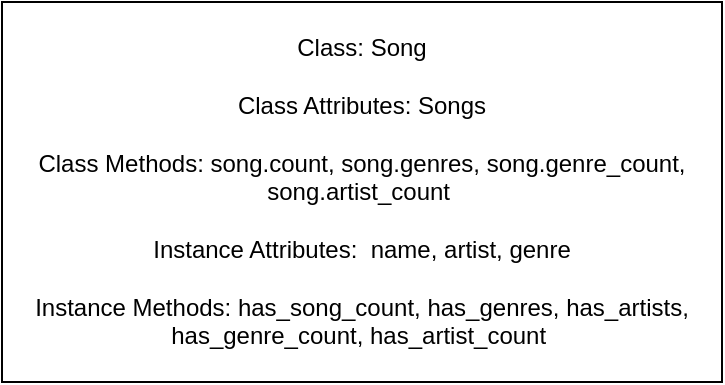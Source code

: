 <mxfile>
    <diagram id="VY4UFkYOV32-MJ5bh-Qb" name="Page-1">
        <mxGraphModel dx="569" dy="834" grid="1" gridSize="10" guides="1" tooltips="1" connect="1" arrows="1" fold="1" page="1" pageScale="1" pageWidth="850" pageHeight="1100" math="0" shadow="0">
            <root>
                <mxCell id="0"/>
                <mxCell id="1" parent="0"/>
                <mxCell id="2" value="Class: Song&lt;br&gt;&lt;br&gt;Class Attributes: Songs&lt;br&gt;&lt;br&gt;Class Methods: song.count, song.genres, song.genre_count, song.artist_count&amp;nbsp;&lt;br&gt;&lt;br&gt;Instance Attributes:&amp;nbsp; name, artist, genre&lt;br&gt;&lt;br&gt;Instance Methods: has_song_count, has_genres, has_artists, has_genre_count, has_artist_count&amp;nbsp;" style="whiteSpace=wrap;html=1;" vertex="1" parent="1">
                    <mxGeometry x="90" y="100" width="360" height="190" as="geometry"/>
                </mxCell>
            </root>
        </mxGraphModel>
    </diagram>
</mxfile>
